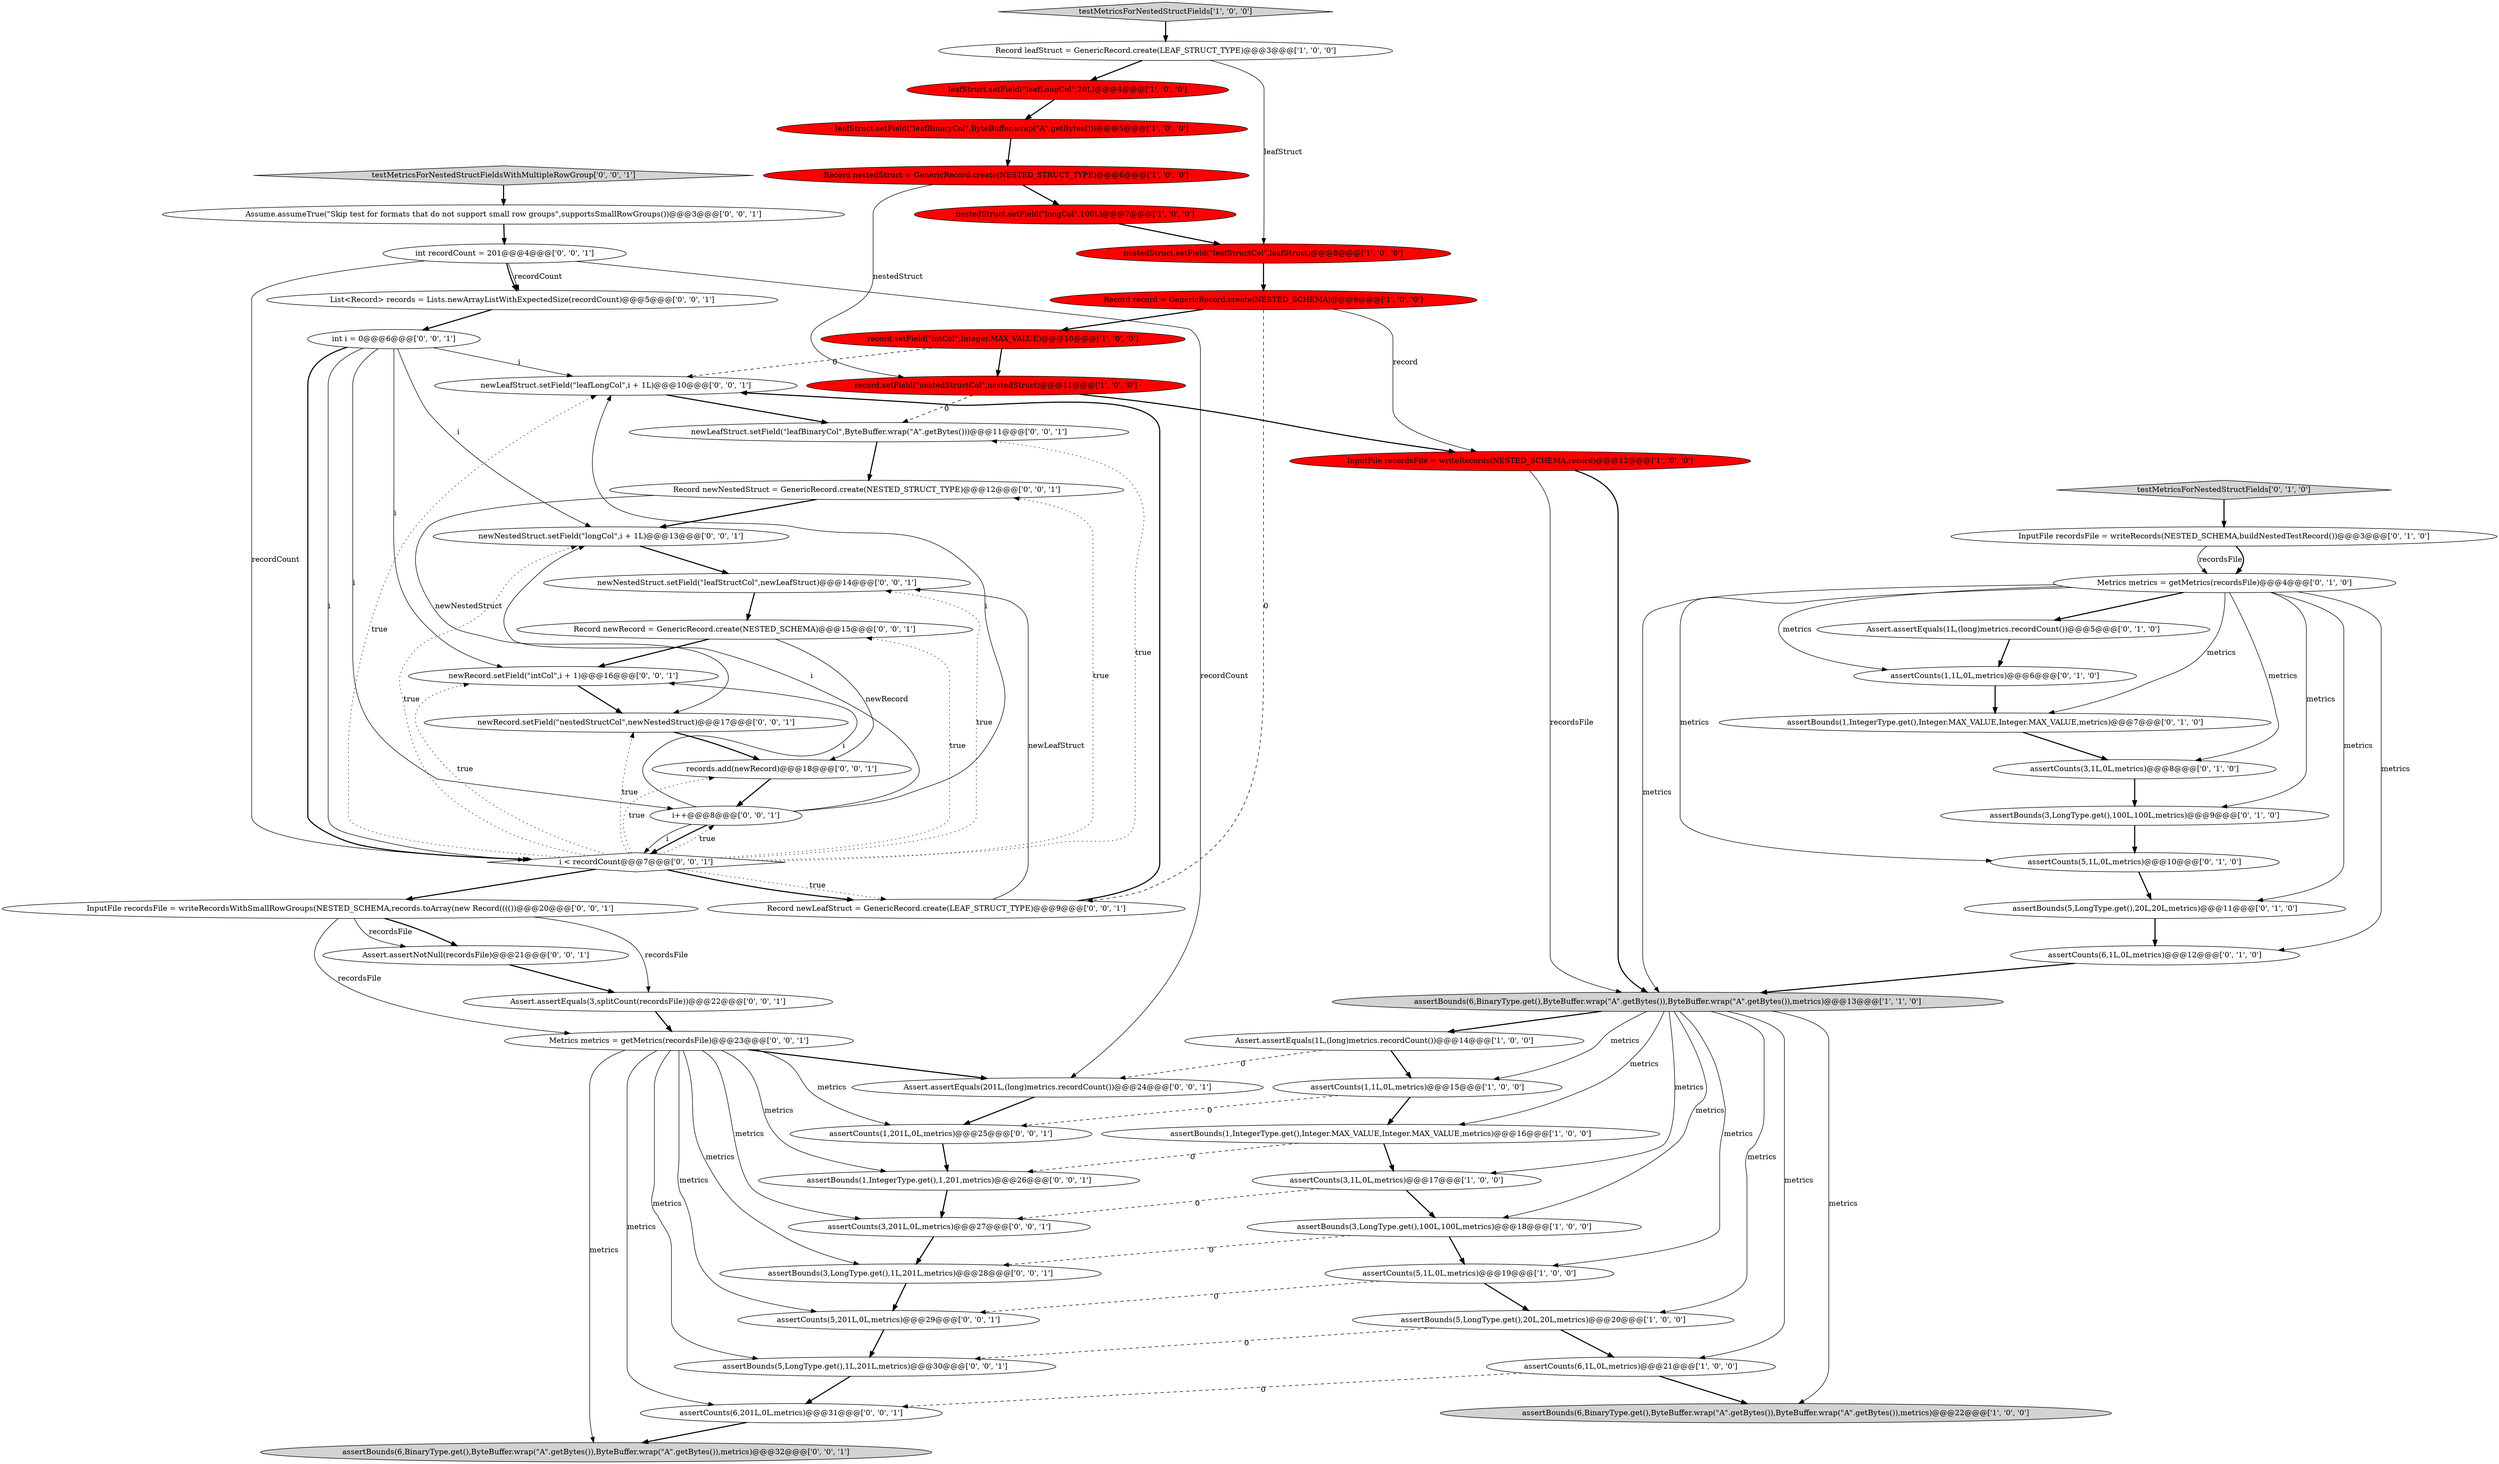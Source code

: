 digraph {
42 [style = filled, label = "newLeafStruct.setField(\"leafLongCol\",i + 1L)@@@10@@@['0', '0', '1']", fillcolor = white, shape = ellipse image = "AAA0AAABBB3BBB"];
54 [style = filled, label = "i < recordCount@@@7@@@['0', '0', '1']", fillcolor = white, shape = diamond image = "AAA0AAABBB3BBB"];
59 [style = filled, label = "assertBounds(6,BinaryType.get(),ByteBuffer.wrap(\"A\".getBytes()),ByteBuffer.wrap(\"A\".getBytes()),metrics)@@@32@@@['0', '0', '1']", fillcolor = lightgray, shape = ellipse image = "AAA0AAABBB3BBB"];
37 [style = filled, label = "assertBounds(1,IntegerType.get(),1,201,metrics)@@@26@@@['0', '0', '1']", fillcolor = white, shape = ellipse image = "AAA0AAABBB3BBB"];
45 [style = filled, label = "newNestedStruct.setField(\"leafStructCol\",newLeafStruct)@@@14@@@['0', '0', '1']", fillcolor = white, shape = ellipse image = "AAA0AAABBB3BBB"];
22 [style = filled, label = "assertBounds(3,LongType.get(),100L,100L,metrics)@@@9@@@['0', '1', '0']", fillcolor = white, shape = ellipse image = "AAA0AAABBB2BBB"];
3 [style = filled, label = "assertCounts(3,1L,0L,metrics)@@@17@@@['1', '0', '0']", fillcolor = white, shape = ellipse image = "AAA0AAABBB1BBB"];
16 [style = filled, label = "assertCounts(6,1L,0L,metrics)@@@21@@@['1', '0', '0']", fillcolor = white, shape = ellipse image = "AAA0AAABBB1BBB"];
6 [style = filled, label = "assertBounds(6,BinaryType.get(),ByteBuffer.wrap(\"A\".getBytes()),ByteBuffer.wrap(\"A\".getBytes()),metrics)@@@13@@@['1', '1', '0']", fillcolor = lightgray, shape = ellipse image = "AAA0AAABBB1BBB"];
15 [style = filled, label = "leafStruct.setField(\"leafLongCol\",20L)@@@4@@@['1', '0', '0']", fillcolor = red, shape = ellipse image = "AAA1AAABBB1BBB"];
55 [style = filled, label = "newNestedStruct.setField(\"longCol\",i + 1L)@@@13@@@['0', '0', '1']", fillcolor = white, shape = ellipse image = "AAA0AAABBB3BBB"];
35 [style = filled, label = "Assert.assertEquals(3,splitCount(recordsFile))@@@22@@@['0', '0', '1']", fillcolor = white, shape = ellipse image = "AAA0AAABBB3BBB"];
38 [style = filled, label = "Record newLeafStruct = GenericRecord.create(LEAF_STRUCT_TYPE)@@@9@@@['0', '0', '1']", fillcolor = white, shape = ellipse image = "AAA0AAABBB3BBB"];
2 [style = filled, label = "InputFile recordsFile = writeRecords(NESTED_SCHEMA,record)@@@12@@@['1', '0', '0']", fillcolor = red, shape = ellipse image = "AAA1AAABBB1BBB"];
7 [style = filled, label = "Record record = GenericRecord.create(NESTED_SCHEMA)@@@9@@@['1', '0', '0']", fillcolor = red, shape = ellipse image = "AAA1AAABBB1BBB"];
41 [style = filled, label = "Metrics metrics = getMetrics(recordsFile)@@@23@@@['0', '0', '1']", fillcolor = white, shape = ellipse image = "AAA0AAABBB3BBB"];
52 [style = filled, label = "int recordCount = 201@@@4@@@['0', '0', '1']", fillcolor = white, shape = ellipse image = "AAA0AAABBB3BBB"];
1 [style = filled, label = "nestedStruct.setField(\"longCol\",100L)@@@7@@@['1', '0', '0']", fillcolor = red, shape = ellipse image = "AAA1AAABBB1BBB"];
44 [style = filled, label = "assertCounts(5,201L,0L,metrics)@@@29@@@['0', '0', '1']", fillcolor = white, shape = ellipse image = "AAA0AAABBB3BBB"];
20 [style = filled, label = "Record nestedStruct = GenericRecord.create(NESTED_STRUCT_TYPE)@@@6@@@['1', '0', '0']", fillcolor = red, shape = ellipse image = "AAA1AAABBB1BBB"];
46 [style = filled, label = "i++@@@8@@@['0', '0', '1']", fillcolor = white, shape = ellipse image = "AAA0AAABBB3BBB"];
31 [style = filled, label = "assertCounts(3,1L,0L,metrics)@@@8@@@['0', '1', '0']", fillcolor = white, shape = ellipse image = "AAA0AAABBB2BBB"];
25 [style = filled, label = "testMetricsForNestedStructFields['0', '1', '0']", fillcolor = lightgray, shape = diamond image = "AAA0AAABBB2BBB"];
10 [style = filled, label = "assertBounds(3,LongType.get(),100L,100L,metrics)@@@18@@@['1', '0', '0']", fillcolor = white, shape = ellipse image = "AAA0AAABBB1BBB"];
43 [style = filled, label = "Assert.assertEquals(201L,(long)metrics.recordCount())@@@24@@@['0', '0', '1']", fillcolor = white, shape = ellipse image = "AAA0AAABBB3BBB"];
53 [style = filled, label = "assertCounts(3,201L,0L,metrics)@@@27@@@['0', '0', '1']", fillcolor = white, shape = ellipse image = "AAA0AAABBB3BBB"];
14 [style = filled, label = "leafStruct.setField(\"leafBinaryCol\",ByteBuffer.wrap(\"A\".getBytes()))@@@5@@@['1', '0', '0']", fillcolor = red, shape = ellipse image = "AAA1AAABBB1BBB"];
26 [style = filled, label = "Metrics metrics = getMetrics(recordsFile)@@@4@@@['0', '1', '0']", fillcolor = white, shape = ellipse image = "AAA0AAABBB2BBB"];
28 [style = filled, label = "assertCounts(6,1L,0L,metrics)@@@12@@@['0', '1', '0']", fillcolor = white, shape = ellipse image = "AAA0AAABBB2BBB"];
40 [style = filled, label = "newLeafStruct.setField(\"leafBinaryCol\",ByteBuffer.wrap(\"A\".getBytes()))@@@11@@@['0', '0', '1']", fillcolor = white, shape = ellipse image = "AAA0AAABBB3BBB"];
32 [style = filled, label = "assertCounts(1,201L,0L,metrics)@@@25@@@['0', '0', '1']", fillcolor = white, shape = ellipse image = "AAA0AAABBB3BBB"];
23 [style = filled, label = "Assert.assertEquals(1L,(long)metrics.recordCount())@@@5@@@['0', '1', '0']", fillcolor = white, shape = ellipse image = "AAA0AAABBB2BBB"];
4 [style = filled, label = "testMetricsForNestedStructFields['1', '0', '0']", fillcolor = lightgray, shape = diamond image = "AAA0AAABBB1BBB"];
29 [style = filled, label = "assertCounts(5,1L,0L,metrics)@@@10@@@['0', '1', '0']", fillcolor = white, shape = ellipse image = "AAA0AAABBB2BBB"];
56 [style = filled, label = "newRecord.setField(\"intCol\",i + 1)@@@16@@@['0', '0', '1']", fillcolor = white, shape = ellipse image = "AAA0AAABBB3BBB"];
21 [style = filled, label = "assertBounds(1,IntegerType.get(),Integer.MAX_VALUE,Integer.MAX_VALUE,metrics)@@@7@@@['0', '1', '0']", fillcolor = white, shape = ellipse image = "AAA0AAABBB2BBB"];
39 [style = filled, label = "Assume.assumeTrue(\"Skip test for formats that do not support small row groups\",supportsSmallRowGroups())@@@3@@@['0', '0', '1']", fillcolor = white, shape = ellipse image = "AAA0AAABBB3BBB"];
34 [style = filled, label = "int i = 0@@@6@@@['0', '0', '1']", fillcolor = white, shape = ellipse image = "AAA0AAABBB3BBB"];
12 [style = filled, label = "assertBounds(6,BinaryType.get(),ByteBuffer.wrap(\"A\".getBytes()),ByteBuffer.wrap(\"A\".getBytes()),metrics)@@@22@@@['1', '0', '0']", fillcolor = lightgray, shape = ellipse image = "AAA0AAABBB1BBB"];
13 [style = filled, label = "record.setField(\"nestedStructCol\",nestedStruct)@@@11@@@['1', '0', '0']", fillcolor = red, shape = ellipse image = "AAA1AAABBB1BBB"];
24 [style = filled, label = "assertCounts(1,1L,0L,metrics)@@@6@@@['0', '1', '0']", fillcolor = white, shape = ellipse image = "AAA0AAABBB2BBB"];
30 [style = filled, label = "assertBounds(5,LongType.get(),20L,20L,metrics)@@@11@@@['0', '1', '0']", fillcolor = white, shape = ellipse image = "AAA0AAABBB2BBB"];
48 [style = filled, label = "List<Record> records = Lists.newArrayListWithExpectedSize(recordCount)@@@5@@@['0', '0', '1']", fillcolor = white, shape = ellipse image = "AAA0AAABBB3BBB"];
47 [style = filled, label = "newRecord.setField(\"nestedStructCol\",newNestedStruct)@@@17@@@['0', '0', '1']", fillcolor = white, shape = ellipse image = "AAA0AAABBB3BBB"];
11 [style = filled, label = "Record leafStruct = GenericRecord.create(LEAF_STRUCT_TYPE)@@@3@@@['1', '0', '0']", fillcolor = white, shape = ellipse image = "AAA0AAABBB1BBB"];
27 [style = filled, label = "InputFile recordsFile = writeRecords(NESTED_SCHEMA,buildNestedTestRecord())@@@3@@@['0', '1', '0']", fillcolor = white, shape = ellipse image = "AAA0AAABBB2BBB"];
33 [style = filled, label = "assertBounds(3,LongType.get(),1L,201L,metrics)@@@28@@@['0', '0', '1']", fillcolor = white, shape = ellipse image = "AAA0AAABBB3BBB"];
51 [style = filled, label = "InputFile recordsFile = writeRecordsWithSmallRowGroups(NESTED_SCHEMA,records.toArray(new Record(((())@@@20@@@['0', '0', '1']", fillcolor = white, shape = ellipse image = "AAA0AAABBB3BBB"];
58 [style = filled, label = "assertCounts(6,201L,0L,metrics)@@@31@@@['0', '0', '1']", fillcolor = white, shape = ellipse image = "AAA0AAABBB3BBB"];
57 [style = filled, label = "Record newRecord = GenericRecord.create(NESTED_SCHEMA)@@@15@@@['0', '0', '1']", fillcolor = white, shape = ellipse image = "AAA0AAABBB3BBB"];
8 [style = filled, label = "assertBounds(1,IntegerType.get(),Integer.MAX_VALUE,Integer.MAX_VALUE,metrics)@@@16@@@['1', '0', '0']", fillcolor = white, shape = ellipse image = "AAA0AAABBB1BBB"];
9 [style = filled, label = "record.setField(\"intCol\",Integer.MAX_VALUE)@@@10@@@['1', '0', '0']", fillcolor = red, shape = ellipse image = "AAA1AAABBB1BBB"];
49 [style = filled, label = "assertBounds(5,LongType.get(),1L,201L,metrics)@@@30@@@['0', '0', '1']", fillcolor = white, shape = ellipse image = "AAA0AAABBB3BBB"];
18 [style = filled, label = "nestedStruct.setField(\"leafStructCol\",leafStruct)@@@8@@@['1', '0', '0']", fillcolor = red, shape = ellipse image = "AAA1AAABBB1BBB"];
5 [style = filled, label = "assertCounts(1,1L,0L,metrics)@@@15@@@['1', '0', '0']", fillcolor = white, shape = ellipse image = "AAA0AAABBB1BBB"];
17 [style = filled, label = "assertBounds(5,LongType.get(),20L,20L,metrics)@@@20@@@['1', '0', '0']", fillcolor = white, shape = ellipse image = "AAA0AAABBB1BBB"];
36 [style = filled, label = "records.add(newRecord)@@@18@@@['0', '0', '1']", fillcolor = white, shape = ellipse image = "AAA0AAABBB3BBB"];
0 [style = filled, label = "assertCounts(5,1L,0L,metrics)@@@19@@@['1', '0', '0']", fillcolor = white, shape = ellipse image = "AAA0AAABBB1BBB"];
19 [style = filled, label = "Assert.assertEquals(1L,(long)metrics.recordCount())@@@14@@@['1', '0', '0']", fillcolor = white, shape = ellipse image = "AAA0AAABBB1BBB"];
50 [style = filled, label = "Record newNestedStruct = GenericRecord.create(NESTED_STRUCT_TYPE)@@@12@@@['0', '0', '1']", fillcolor = white, shape = ellipse image = "AAA0AAABBB3BBB"];
61 [style = filled, label = "Assert.assertNotNull(recordsFile)@@@21@@@['0', '0', '1']", fillcolor = white, shape = ellipse image = "AAA0AAABBB3BBB"];
60 [style = filled, label = "testMetricsForNestedStructFieldsWithMultipleRowGroup['0', '0', '1']", fillcolor = lightgray, shape = diamond image = "AAA0AAABBB3BBB"];
28->6 [style = bold, label=""];
51->41 [style = solid, label="recordsFile"];
32->37 [style = bold, label=""];
29->30 [style = bold, label=""];
35->41 [style = bold, label=""];
2->6 [style = bold, label=""];
50->47 [style = solid, label="newNestedStruct"];
0->44 [style = dashed, label="0"];
34->56 [style = solid, label="i"];
54->38 [style = dotted, label="true"];
38->42 [style = bold, label=""];
51->35 [style = solid, label="recordsFile"];
56->47 [style = bold, label=""];
45->57 [style = bold, label=""];
7->9 [style = bold, label=""];
19->5 [style = bold, label=""];
34->54 [style = solid, label="i"];
37->53 [style = bold, label=""];
21->31 [style = bold, label=""];
30->28 [style = bold, label=""];
54->56 [style = dotted, label="true"];
51->61 [style = bold, label=""];
24->21 [style = bold, label=""];
46->54 [style = bold, label=""];
7->2 [style = solid, label="record"];
50->55 [style = bold, label=""];
6->17 [style = solid, label="metrics"];
38->45 [style = solid, label="newLeafStruct"];
6->10 [style = solid, label="metrics"];
52->48 [style = solid, label="recordCount"];
58->59 [style = bold, label=""];
26->22 [style = solid, label="metrics"];
54->38 [style = bold, label=""];
41->53 [style = solid, label="metrics"];
33->44 [style = bold, label=""];
48->34 [style = bold, label=""];
60->39 [style = bold, label=""];
51->61 [style = solid, label="recordsFile"];
17->16 [style = bold, label=""];
54->45 [style = dotted, label="true"];
14->20 [style = bold, label=""];
41->59 [style = solid, label="metrics"];
54->36 [style = dotted, label="true"];
26->6 [style = solid, label="metrics"];
16->58 [style = dashed, label="0"];
40->50 [style = bold, label=""];
41->44 [style = solid, label="metrics"];
49->58 [style = bold, label=""];
0->17 [style = bold, label=""];
6->12 [style = solid, label="metrics"];
43->32 [style = bold, label=""];
34->54 [style = bold, label=""];
44->49 [style = bold, label=""];
13->40 [style = dashed, label="0"];
6->5 [style = solid, label="metrics"];
42->40 [style = bold, label=""];
34->55 [style = solid, label="i"];
41->49 [style = solid, label="metrics"];
25->27 [style = bold, label=""];
3->10 [style = bold, label=""];
5->32 [style = dashed, label="0"];
36->46 [style = bold, label=""];
26->28 [style = solid, label="metrics"];
39->52 [style = bold, label=""];
52->48 [style = bold, label=""];
10->0 [style = bold, label=""];
52->54 [style = solid, label="recordCount"];
7->38 [style = dashed, label="0"];
6->3 [style = solid, label="metrics"];
53->33 [style = bold, label=""];
26->30 [style = solid, label="metrics"];
27->26 [style = solid, label="recordsFile"];
18->7 [style = bold, label=""];
46->55 [style = solid, label="i"];
41->37 [style = solid, label="metrics"];
41->43 [style = bold, label=""];
47->36 [style = bold, label=""];
27->26 [style = bold, label=""];
57->36 [style = solid, label="newRecord"];
15->14 [style = bold, label=""];
9->42 [style = dashed, label="0"];
54->57 [style = dotted, label="true"];
8->3 [style = bold, label=""];
22->29 [style = bold, label=""];
34->42 [style = solid, label="i"];
6->8 [style = solid, label="metrics"];
20->1 [style = bold, label=""];
3->53 [style = dashed, label="0"];
41->32 [style = solid, label="metrics"];
26->21 [style = solid, label="metrics"];
54->50 [style = dotted, label="true"];
26->31 [style = solid, label="metrics"];
54->42 [style = dotted, label="true"];
6->0 [style = solid, label="metrics"];
41->58 [style = solid, label="metrics"];
26->24 [style = solid, label="metrics"];
26->29 [style = solid, label="metrics"];
2->6 [style = solid, label="recordsFile"];
13->2 [style = bold, label=""];
54->51 [style = bold, label=""];
61->35 [style = bold, label=""];
20->13 [style = solid, label="nestedStruct"];
34->46 [style = solid, label="i"];
5->8 [style = bold, label=""];
46->42 [style = solid, label="i"];
8->37 [style = dashed, label="0"];
31->22 [style = bold, label=""];
54->46 [style = dotted, label="true"];
46->54 [style = solid, label="i"];
6->16 [style = solid, label="metrics"];
54->40 [style = dotted, label="true"];
1->18 [style = bold, label=""];
52->43 [style = solid, label="recordCount"];
10->33 [style = dashed, label="0"];
6->19 [style = bold, label=""];
17->49 [style = dashed, label="0"];
11->15 [style = bold, label=""];
57->56 [style = bold, label=""];
23->24 [style = bold, label=""];
54->47 [style = dotted, label="true"];
46->56 [style = solid, label="i"];
19->43 [style = dashed, label="0"];
26->23 [style = bold, label=""];
11->18 [style = solid, label="leafStruct"];
54->55 [style = dotted, label="true"];
41->33 [style = solid, label="metrics"];
4->11 [style = bold, label=""];
16->12 [style = bold, label=""];
55->45 [style = bold, label=""];
9->13 [style = bold, label=""];
}
